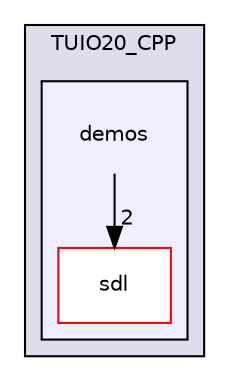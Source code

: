 digraph "thirdparty/TUIO20_CPP/demos" {
  compound=true
  node [ fontsize="10", fontname="Helvetica"];
  edge [ labelfontsize="10", labelfontname="Helvetica"];
  subgraph clusterdir_ade1ccc97e496a21396bd4816dbe833c {
    graph [ bgcolor="#ddddee", pencolor="black", label="TUIO20_CPP" fontname="Helvetica", fontsize="10", URL="dir_ade1ccc97e496a21396bd4816dbe833c.html"]
  subgraph clusterdir_61b41e1205c90c2d77848e74c9a6d2f4 {
    graph [ bgcolor="#eeeeff", pencolor="black", label="" URL="dir_61b41e1205c90c2d77848e74c9a6d2f4.html"];
    dir_61b41e1205c90c2d77848e74c9a6d2f4 [shape=plaintext label="demos"];
  dir_7fa341ebcb2248f30f5e643d897bfbad [shape=box label="sdl" fillcolor="white" style="filled" color="red" URL="dir_7fa341ebcb2248f30f5e643d897bfbad.html"];
  }
  }
  dir_61b41e1205c90c2d77848e74c9a6d2f4->dir_7fa341ebcb2248f30f5e643d897bfbad [headlabel="2", labeldistance=1.5 headhref="dir_000007_000008.html"];
}
